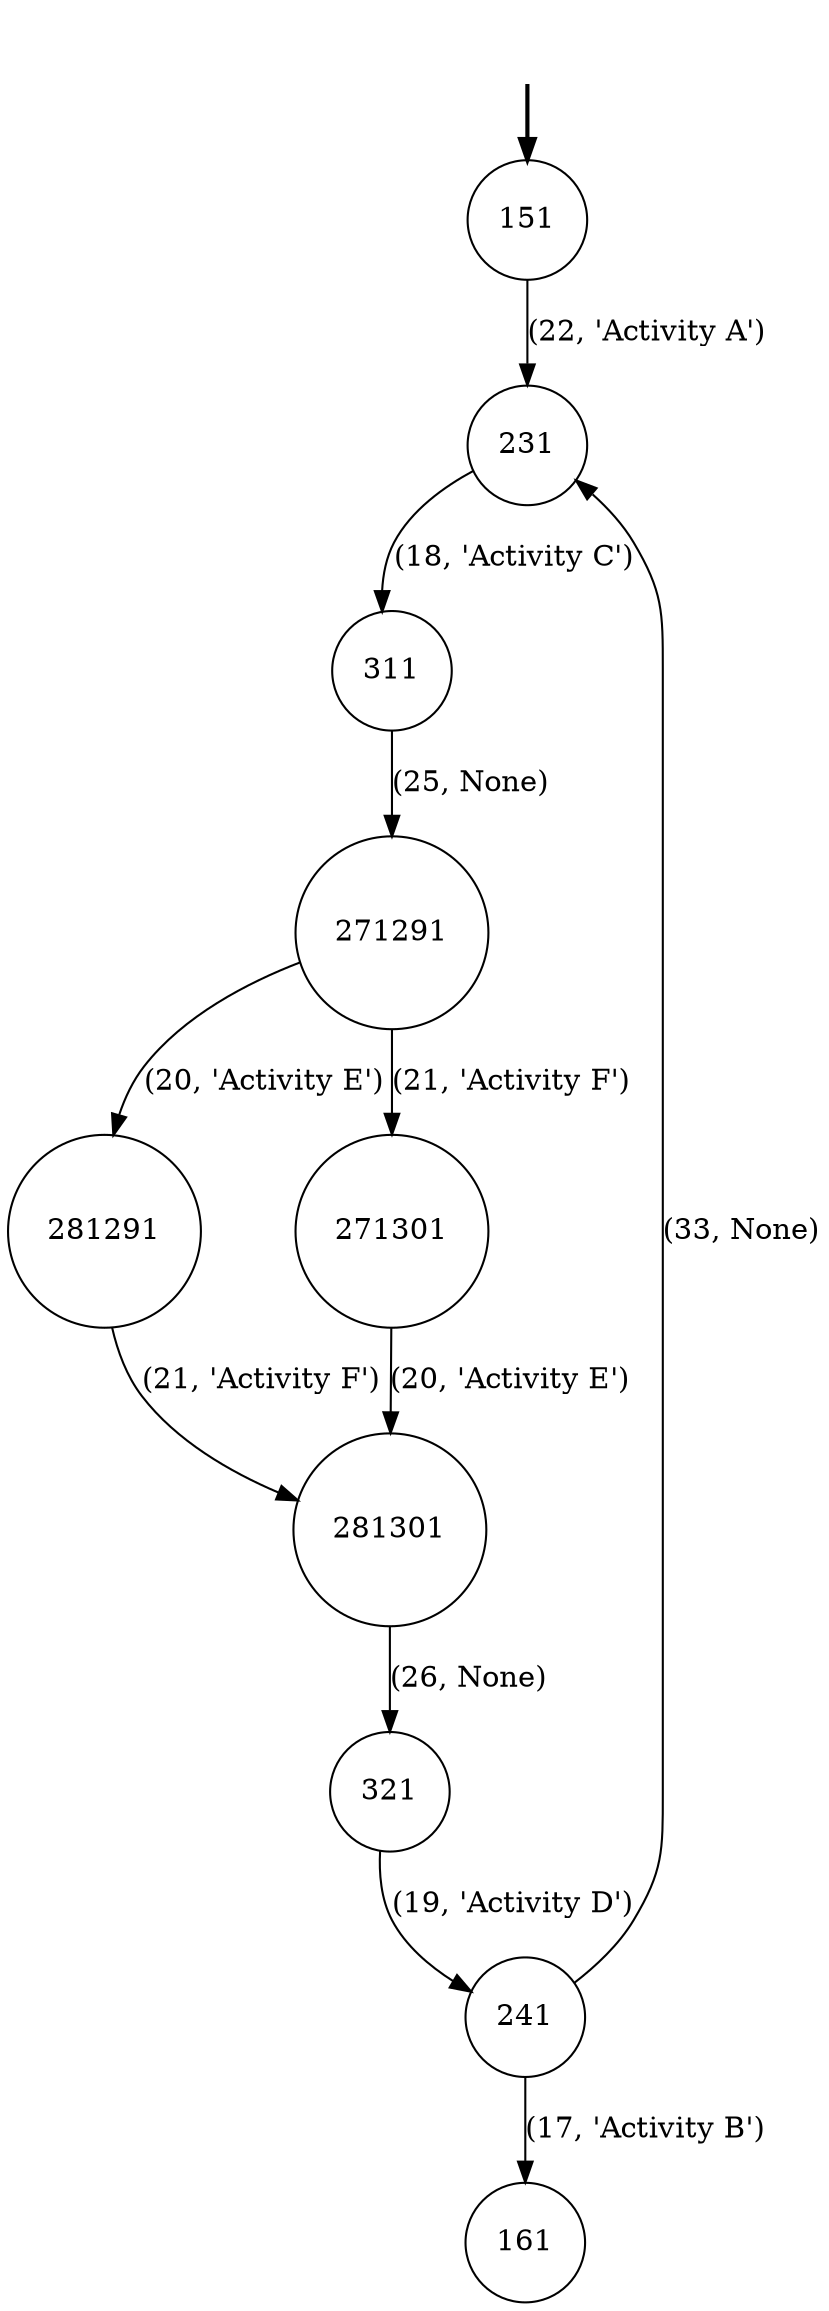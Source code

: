 digraph {
  fake [style=invisible]
  fake -> 151 [style=bold]
  271291 [shape=circle]
  281301 [shape=circle]
  281291 [shape=circle]
  231 [shape=circle]
  161 [shape=circle]
  321 [shape=circle]
  311 [shape=circle]
  271301 [shape=circle]
  241 [shape=circle]
  151 [shape=circle]
  271291 -> 271301 [label="(21, 'Activity F')"]
  231 -> 311 [label="(18, 'Activity C')"]
  271291 -> 281291 [label="(20, 'Activity E')"]
  281301 -> 321 [label="(26, None)"]
  311 -> 271291 [label="(25, None)"]
  151 -> 231 [label="(22, 'Activity A')"]
  241 -> 231 [label="(33, None)"]
  241 -> 161 [label="(17, 'Activity B')"]
  281291 -> 281301 [label="(21, 'Activity F')"]
  321 -> 241 [label="(19, 'Activity D')"]
  271301 -> 281301 [label="(20, 'Activity E')"]
}
